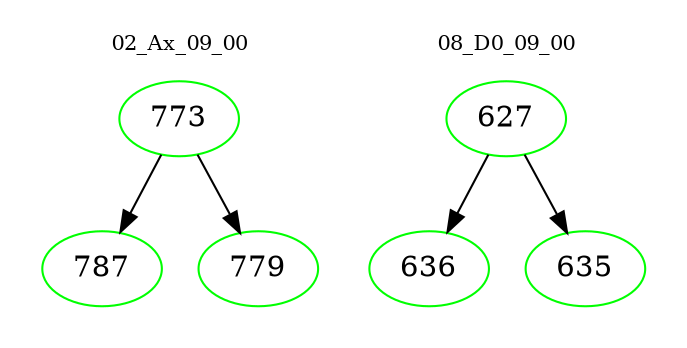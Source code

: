 digraph{
subgraph cluster_0 {
color = white
label = "02_Ax_09_00";
fontsize=10;
T0_773 [label="773", color="green"]
T0_773 -> T0_787 [color="black"]
T0_787 [label="787", color="green"]
T0_773 -> T0_779 [color="black"]
T0_779 [label="779", color="green"]
}
subgraph cluster_1 {
color = white
label = "08_D0_09_00";
fontsize=10;
T1_627 [label="627", color="green"]
T1_627 -> T1_636 [color="black"]
T1_636 [label="636", color="green"]
T1_627 -> T1_635 [color="black"]
T1_635 [label="635", color="green"]
}
}
